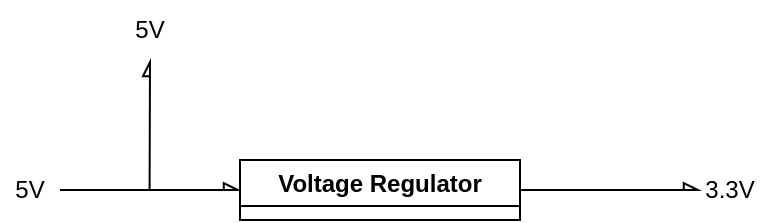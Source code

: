 <mxfile version="25.0.1">
  <diagram name="Page-1" id="16e2658f-23c8-b752-8be9-c03fbebb8bbe">
    <mxGraphModel dx="463" dy="464" grid="1" gridSize="10" guides="1" tooltips="1" connect="1" arrows="1" fold="1" page="1" pageScale="1" pageWidth="1100" pageHeight="850" background="none" math="0" shadow="0">
      <root>
        <mxCell id="0" />
        <mxCell id="1" parent="0" />
        <mxCell id="FXF9veNPE9yyInTg-4ZM-4" style="edgeStyle=orthogonalEdgeStyle;rounded=0;orthogonalLoop=1;jettySize=auto;html=1;exitX=1;exitY=0.5;exitDx=0;exitDy=0;entryX=0;entryY=0.5;entryDx=0;entryDy=0;endArrow=async;endFill=0;" edge="1" parent="1" source="FXF9veNPE9yyInTg-4ZM-2" target="FXF9veNPE9yyInTg-4ZM-3">
          <mxGeometry relative="1" as="geometry" />
        </mxCell>
        <mxCell id="FXF9veNPE9yyInTg-4ZM-2" value="&lt;font&gt;5V&lt;/font&gt;" style="text;html=1;align=center;verticalAlign=middle;whiteSpace=wrap;rounded=0;" vertex="1" parent="1">
          <mxGeometry x="40" y="410" width="30" height="30" as="geometry" />
        </mxCell>
        <mxCell id="FXF9veNPE9yyInTg-4ZM-12" style="edgeStyle=orthogonalEdgeStyle;rounded=0;orthogonalLoop=1;jettySize=auto;html=1;exitX=1;exitY=0.5;exitDx=0;exitDy=0;entryX=0;entryY=0.5;entryDx=0;entryDy=0;endArrow=async;endFill=0;" edge="1" parent="1" source="FXF9veNPE9yyInTg-4ZM-3" target="FXF9veNPE9yyInTg-4ZM-10">
          <mxGeometry relative="1" as="geometry" />
        </mxCell>
        <mxCell id="FXF9veNPE9yyInTg-4ZM-3" value="Voltage Regulator" style="swimlane;whiteSpace=wrap;html=1;" vertex="1" collapsed="1" parent="1">
          <mxGeometry x="160" y="410" width="140" height="30" as="geometry">
            <mxRectangle x="100" y="400" width="200" height="200" as="alternateBounds" />
          </mxGeometry>
        </mxCell>
        <mxCell id="FXF9veNPE9yyInTg-4ZM-10" value="&lt;font&gt;3.3V&lt;/font&gt;" style="text;html=1;align=center;verticalAlign=middle;whiteSpace=wrap;rounded=0;" vertex="1" parent="1">
          <mxGeometry x="390" y="410" width="30" height="30" as="geometry" />
        </mxCell>
        <mxCell id="FXF9veNPE9yyInTg-4ZM-11" value="&lt;font&gt;5V&lt;/font&gt;" style="text;html=1;align=center;verticalAlign=middle;whiteSpace=wrap;rounded=0;" vertex="1" parent="1">
          <mxGeometry x="100" y="330" width="30" height="30" as="geometry" />
        </mxCell>
        <mxCell id="FXF9veNPE9yyInTg-4ZM-13" value="" style="endArrow=async;html=1;rounded=0;entryX=0.5;entryY=1;entryDx=0;entryDy=0;endFill=0;" edge="1" parent="1" target="FXF9veNPE9yyInTg-4ZM-11">
          <mxGeometry width="50" height="50" relative="1" as="geometry">
            <mxPoint x="114.8" y="425" as="sourcePoint" />
            <mxPoint x="114.8" y="370" as="targetPoint" />
          </mxGeometry>
        </mxCell>
      </root>
    </mxGraphModel>
  </diagram>
</mxfile>
